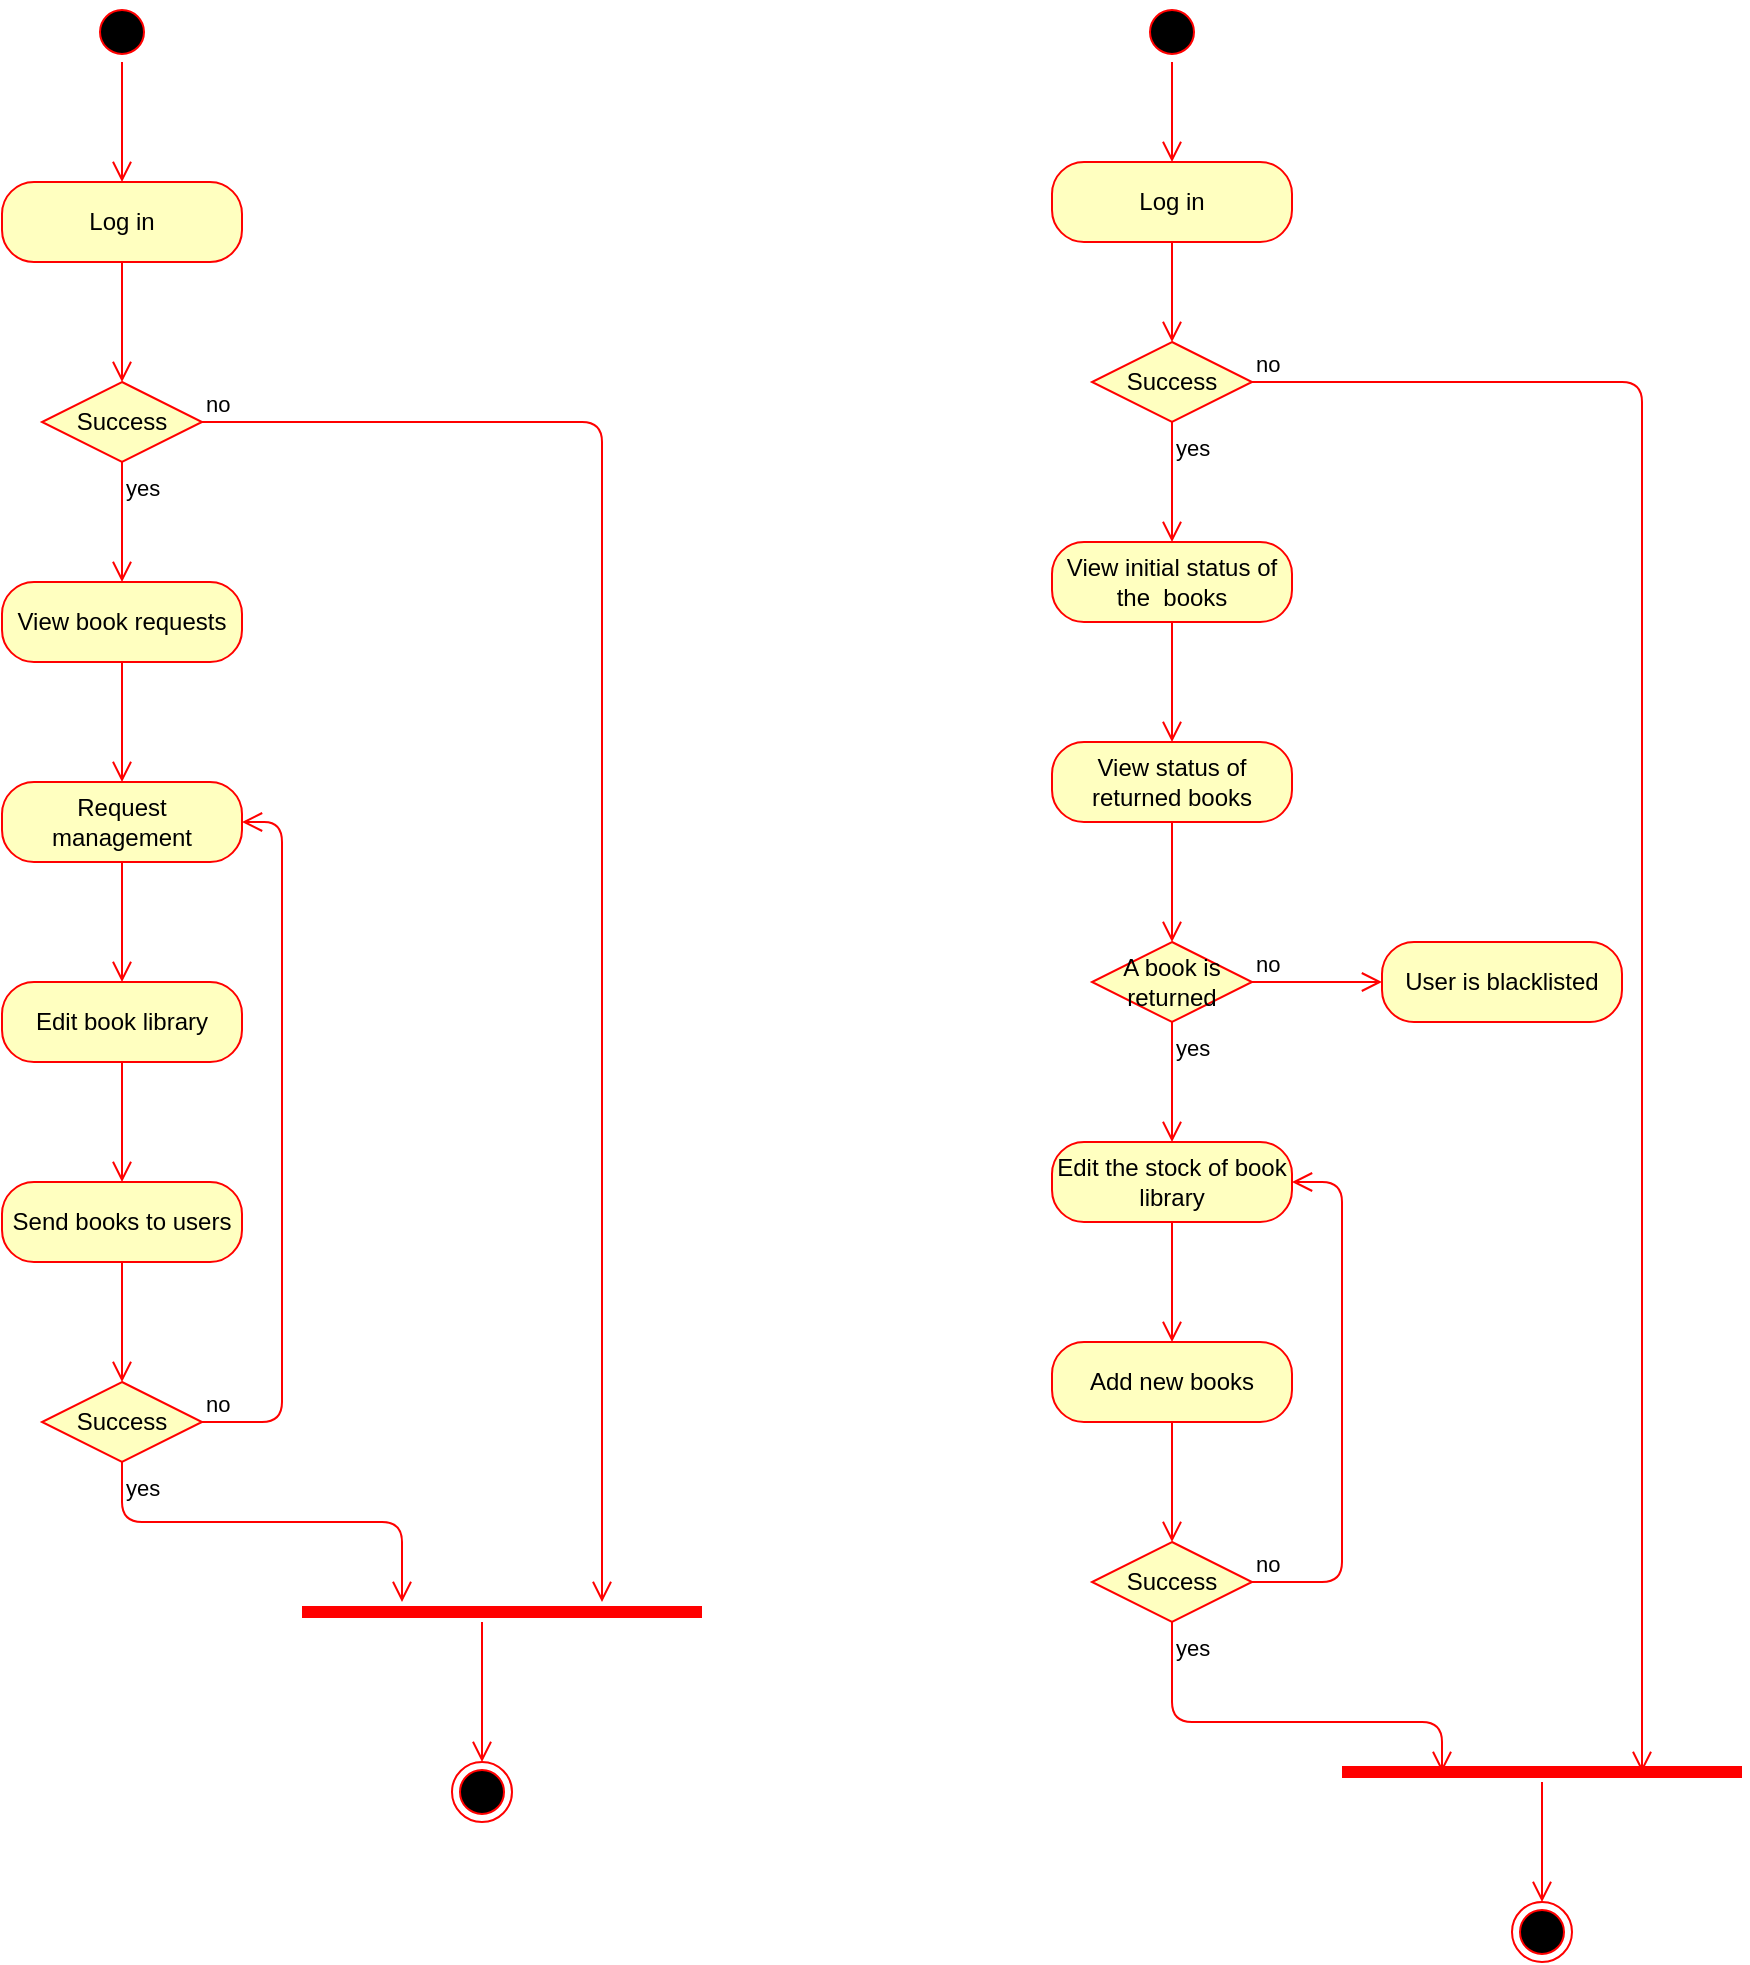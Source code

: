 <mxfile version="14.5.6" type="device"><diagram id="-wxe3TvTvSU7tkl0ibhX" name="Page-1"><mxGraphModel dx="1422" dy="794" grid="1" gridSize="10" guides="1" tooltips="1" connect="1" arrows="1" fold="1" page="1" pageScale="1" pageWidth="1169" pageHeight="827" math="0" shadow="0"><root><mxCell id="0"/><mxCell id="1" parent="0"/><mxCell id="KdkJ446dZiYa1OV8EKmb-1" value="" style="ellipse;html=1;shape=startState;fillColor=#000000;strokeColor=#ff0000;" vertex="1" parent="1"><mxGeometry x="105" y="80" width="30" height="30" as="geometry"/></mxCell><mxCell id="KdkJ446dZiYa1OV8EKmb-2" value="" style="edgeStyle=orthogonalEdgeStyle;html=1;verticalAlign=bottom;endArrow=open;endSize=8;strokeColor=#ff0000;" edge="1" source="KdkJ446dZiYa1OV8EKmb-1" parent="1"><mxGeometry relative="1" as="geometry"><mxPoint x="120" y="170" as="targetPoint"/></mxGeometry></mxCell><mxCell id="KdkJ446dZiYa1OV8EKmb-3" value="Log in" style="rounded=1;whiteSpace=wrap;html=1;arcSize=40;fontColor=#000000;fillColor=#ffffc0;strokeColor=#ff0000;" vertex="1" parent="1"><mxGeometry x="60" y="170" width="120" height="40" as="geometry"/></mxCell><mxCell id="KdkJ446dZiYa1OV8EKmb-4" value="" style="edgeStyle=orthogonalEdgeStyle;html=1;verticalAlign=bottom;endArrow=open;endSize=8;strokeColor=#ff0000;" edge="1" source="KdkJ446dZiYa1OV8EKmb-3" parent="1"><mxGeometry relative="1" as="geometry"><mxPoint x="120" y="270" as="targetPoint"/></mxGeometry></mxCell><mxCell id="KdkJ446dZiYa1OV8EKmb-5" value="Success" style="rhombus;whiteSpace=wrap;html=1;fillColor=#ffffc0;strokeColor=#ff0000;" vertex="1" parent="1"><mxGeometry x="80" y="270" width="80" height="40" as="geometry"/></mxCell><mxCell id="KdkJ446dZiYa1OV8EKmb-6" value="no" style="edgeStyle=orthogonalEdgeStyle;html=1;align=left;verticalAlign=bottom;endArrow=open;endSize=8;strokeColor=#ff0000;" edge="1" source="KdkJ446dZiYa1OV8EKmb-5" parent="1"><mxGeometry x="-1" relative="1" as="geometry"><mxPoint x="360" y="880" as="targetPoint"/><Array as="points"><mxPoint x="360" y="290"/></Array></mxGeometry></mxCell><mxCell id="KdkJ446dZiYa1OV8EKmb-7" value="yes" style="edgeStyle=orthogonalEdgeStyle;html=1;align=left;verticalAlign=top;endArrow=open;endSize=8;strokeColor=#ff0000;" edge="1" source="KdkJ446dZiYa1OV8EKmb-5" parent="1"><mxGeometry x="-1" relative="1" as="geometry"><mxPoint x="120" y="370" as="targetPoint"/></mxGeometry></mxCell><mxCell id="KdkJ446dZiYa1OV8EKmb-8" value="View book requests" style="rounded=1;whiteSpace=wrap;html=1;arcSize=40;fontColor=#000000;fillColor=#ffffc0;strokeColor=#ff0000;" vertex="1" parent="1"><mxGeometry x="60" y="370" width="120" height="40" as="geometry"/></mxCell><mxCell id="KdkJ446dZiYa1OV8EKmb-9" value="" style="edgeStyle=orthogonalEdgeStyle;html=1;verticalAlign=bottom;endArrow=open;endSize=8;strokeColor=#ff0000;" edge="1" source="KdkJ446dZiYa1OV8EKmb-8" parent="1"><mxGeometry relative="1" as="geometry"><mxPoint x="120" y="470" as="targetPoint"/></mxGeometry></mxCell><mxCell id="KdkJ446dZiYa1OV8EKmb-10" value="Request management" style="rounded=1;whiteSpace=wrap;html=1;arcSize=40;fontColor=#000000;fillColor=#ffffc0;strokeColor=#ff0000;" vertex="1" parent="1"><mxGeometry x="60" y="470" width="120" height="40" as="geometry"/></mxCell><mxCell id="KdkJ446dZiYa1OV8EKmb-11" value="" style="edgeStyle=orthogonalEdgeStyle;html=1;verticalAlign=bottom;endArrow=open;endSize=8;strokeColor=#ff0000;" edge="1" source="KdkJ446dZiYa1OV8EKmb-10" parent="1"><mxGeometry relative="1" as="geometry"><mxPoint x="120" y="570" as="targetPoint"/></mxGeometry></mxCell><mxCell id="KdkJ446dZiYa1OV8EKmb-12" value="Edit book library" style="rounded=1;whiteSpace=wrap;html=1;arcSize=40;fontColor=#000000;fillColor=#ffffc0;strokeColor=#ff0000;" vertex="1" parent="1"><mxGeometry x="60" y="570" width="120" height="40" as="geometry"/></mxCell><mxCell id="KdkJ446dZiYa1OV8EKmb-13" value="" style="edgeStyle=orthogonalEdgeStyle;html=1;verticalAlign=bottom;endArrow=open;endSize=8;strokeColor=#ff0000;" edge="1" source="KdkJ446dZiYa1OV8EKmb-12" parent="1"><mxGeometry relative="1" as="geometry"><mxPoint x="120" y="670" as="targetPoint"/></mxGeometry></mxCell><mxCell id="KdkJ446dZiYa1OV8EKmb-14" value="Send books to users" style="rounded=1;whiteSpace=wrap;html=1;arcSize=40;fontColor=#000000;fillColor=#ffffc0;strokeColor=#ff0000;" vertex="1" parent="1"><mxGeometry x="60" y="670" width="120" height="40" as="geometry"/></mxCell><mxCell id="KdkJ446dZiYa1OV8EKmb-15" value="" style="edgeStyle=orthogonalEdgeStyle;html=1;verticalAlign=bottom;endArrow=open;endSize=8;strokeColor=#ff0000;" edge="1" source="KdkJ446dZiYa1OV8EKmb-14" parent="1"><mxGeometry relative="1" as="geometry"><mxPoint x="120" y="770" as="targetPoint"/></mxGeometry></mxCell><mxCell id="KdkJ446dZiYa1OV8EKmb-16" value="Success" style="rhombus;whiteSpace=wrap;html=1;fillColor=#ffffc0;strokeColor=#ff0000;" vertex="1" parent="1"><mxGeometry x="80" y="770" width="80" height="40" as="geometry"/></mxCell><mxCell id="KdkJ446dZiYa1OV8EKmb-17" value="no" style="edgeStyle=orthogonalEdgeStyle;html=1;align=left;verticalAlign=bottom;endArrow=open;endSize=8;strokeColor=#ff0000;entryX=1;entryY=0.5;entryDx=0;entryDy=0;" edge="1" source="KdkJ446dZiYa1OV8EKmb-16" parent="1" target="KdkJ446dZiYa1OV8EKmb-10"><mxGeometry x="-1" relative="1" as="geometry"><mxPoint x="260" y="790" as="targetPoint"/><Array as="points"><mxPoint x="200" y="790"/><mxPoint x="200" y="490"/></Array></mxGeometry></mxCell><mxCell id="KdkJ446dZiYa1OV8EKmb-18" value="yes" style="edgeStyle=orthogonalEdgeStyle;html=1;align=left;verticalAlign=top;endArrow=open;endSize=8;strokeColor=#ff0000;" edge="1" source="KdkJ446dZiYa1OV8EKmb-16" parent="1"><mxGeometry x="-1" relative="1" as="geometry"><mxPoint x="260" y="880" as="targetPoint"/><Array as="points"><mxPoint x="120" y="840"/><mxPoint x="260" y="840"/></Array></mxGeometry></mxCell><mxCell id="KdkJ446dZiYa1OV8EKmb-19" value="" style="shape=line;html=1;strokeWidth=6;strokeColor=#ff0000;" vertex="1" parent="1"><mxGeometry x="210" y="880" width="200" height="10" as="geometry"/></mxCell><mxCell id="KdkJ446dZiYa1OV8EKmb-20" value="" style="edgeStyle=orthogonalEdgeStyle;html=1;verticalAlign=bottom;endArrow=open;endSize=8;strokeColor=#ff0000;" edge="1" source="KdkJ446dZiYa1OV8EKmb-19" parent="1"><mxGeometry relative="1" as="geometry"><mxPoint x="300" y="960" as="targetPoint"/><Array as="points"><mxPoint x="300" y="960"/></Array></mxGeometry></mxCell><mxCell id="KdkJ446dZiYa1OV8EKmb-21" value="" style="ellipse;html=1;shape=endState;fillColor=#000000;strokeColor=#ff0000;" vertex="1" parent="1"><mxGeometry x="285" y="960" width="30" height="30" as="geometry"/></mxCell><mxCell id="KdkJ446dZiYa1OV8EKmb-24" value="" style="ellipse;html=1;shape=startState;fillColor=#000000;strokeColor=#ff0000;" vertex="1" parent="1"><mxGeometry x="630" y="80" width="30" height="30" as="geometry"/></mxCell><mxCell id="KdkJ446dZiYa1OV8EKmb-25" value="" style="edgeStyle=orthogonalEdgeStyle;html=1;verticalAlign=bottom;endArrow=open;endSize=8;strokeColor=#ff0000;" edge="1" source="KdkJ446dZiYa1OV8EKmb-24" parent="1"><mxGeometry relative="1" as="geometry"><mxPoint x="645" y="160" as="targetPoint"/><Array as="points"><mxPoint x="645" y="160"/><mxPoint x="645" y="160"/></Array></mxGeometry></mxCell><mxCell id="KdkJ446dZiYa1OV8EKmb-26" value="Log in" style="rounded=1;whiteSpace=wrap;html=1;arcSize=40;fontColor=#000000;fillColor=#ffffc0;strokeColor=#ff0000;" vertex="1" parent="1"><mxGeometry x="585" y="160" width="120" height="40" as="geometry"/></mxCell><mxCell id="KdkJ446dZiYa1OV8EKmb-27" value="" style="edgeStyle=orthogonalEdgeStyle;html=1;verticalAlign=bottom;endArrow=open;endSize=8;strokeColor=#ff0000;" edge="1" source="KdkJ446dZiYa1OV8EKmb-26" parent="1"><mxGeometry relative="1" as="geometry"><mxPoint x="645" y="250" as="targetPoint"/></mxGeometry></mxCell><mxCell id="KdkJ446dZiYa1OV8EKmb-31" value="Success" style="rhombus;whiteSpace=wrap;html=1;fillColor=#ffffc0;strokeColor=#ff0000;" vertex="1" parent="1"><mxGeometry x="605" y="250" width="80" height="40" as="geometry"/></mxCell><mxCell id="KdkJ446dZiYa1OV8EKmb-32" value="no" style="edgeStyle=orthogonalEdgeStyle;html=1;align=left;verticalAlign=bottom;endArrow=open;endSize=8;strokeColor=#ff0000;entryX=0.75;entryY=0.5;entryDx=0;entryDy=0;entryPerimeter=0;" edge="1" source="KdkJ446dZiYa1OV8EKmb-31" parent="1" target="KdkJ446dZiYa1OV8EKmb-50"><mxGeometry x="-1" relative="1" as="geometry"><mxPoint x="910" y="920" as="targetPoint"/></mxGeometry></mxCell><mxCell id="KdkJ446dZiYa1OV8EKmb-33" value="yes" style="edgeStyle=orthogonalEdgeStyle;html=1;align=left;verticalAlign=top;endArrow=open;endSize=8;strokeColor=#ff0000;" edge="1" source="KdkJ446dZiYa1OV8EKmb-31" parent="1"><mxGeometry x="-1" relative="1" as="geometry"><mxPoint x="645" y="350" as="targetPoint"/></mxGeometry></mxCell><mxCell id="KdkJ446dZiYa1OV8EKmb-34" value="View initial status of the&amp;nbsp; books" style="rounded=1;whiteSpace=wrap;html=1;arcSize=40;fontColor=#000000;fillColor=#ffffc0;strokeColor=#ff0000;" vertex="1" parent="1"><mxGeometry x="585" y="350" width="120" height="40" as="geometry"/></mxCell><mxCell id="KdkJ446dZiYa1OV8EKmb-35" value="" style="edgeStyle=orthogonalEdgeStyle;html=1;verticalAlign=bottom;endArrow=open;endSize=8;strokeColor=#ff0000;" edge="1" source="KdkJ446dZiYa1OV8EKmb-34" parent="1"><mxGeometry relative="1" as="geometry"><mxPoint x="645" y="450" as="targetPoint"/></mxGeometry></mxCell><mxCell id="KdkJ446dZiYa1OV8EKmb-36" value="View status of returned books" style="rounded=1;whiteSpace=wrap;html=1;arcSize=40;fontColor=#000000;fillColor=#ffffc0;strokeColor=#ff0000;" vertex="1" parent="1"><mxGeometry x="585" y="450" width="120" height="40" as="geometry"/></mxCell><mxCell id="KdkJ446dZiYa1OV8EKmb-37" value="" style="edgeStyle=orthogonalEdgeStyle;html=1;verticalAlign=bottom;endArrow=open;endSize=8;strokeColor=#ff0000;" edge="1" source="KdkJ446dZiYa1OV8EKmb-36" parent="1"><mxGeometry relative="1" as="geometry"><mxPoint x="645" y="550" as="targetPoint"/></mxGeometry></mxCell><mxCell id="KdkJ446dZiYa1OV8EKmb-38" value="Edit the stock of book library" style="rounded=1;whiteSpace=wrap;html=1;arcSize=40;fontColor=#000000;fillColor=#ffffc0;strokeColor=#ff0000;" vertex="1" parent="1"><mxGeometry x="585" y="650" width="120" height="40" as="geometry"/></mxCell><mxCell id="KdkJ446dZiYa1OV8EKmb-39" value="" style="edgeStyle=orthogonalEdgeStyle;html=1;verticalAlign=bottom;endArrow=open;endSize=8;strokeColor=#ff0000;" edge="1" source="KdkJ446dZiYa1OV8EKmb-38" parent="1"><mxGeometry relative="1" as="geometry"><mxPoint x="645" y="750" as="targetPoint"/></mxGeometry></mxCell><mxCell id="KdkJ446dZiYa1OV8EKmb-40" value="A book is returned" style="rhombus;whiteSpace=wrap;html=1;fillColor=#ffffc0;strokeColor=#ff0000;" vertex="1" parent="1"><mxGeometry x="605" y="550" width="80" height="40" as="geometry"/></mxCell><mxCell id="KdkJ446dZiYa1OV8EKmb-41" value="no" style="edgeStyle=orthogonalEdgeStyle;html=1;align=left;verticalAlign=bottom;endArrow=open;endSize=8;strokeColor=#ff0000;" edge="1" source="KdkJ446dZiYa1OV8EKmb-40" parent="1"><mxGeometry x="-1" relative="1" as="geometry"><mxPoint x="750" y="570" as="targetPoint"/><Array as="points"><mxPoint x="720" y="570"/><mxPoint x="720" y="570"/></Array></mxGeometry></mxCell><mxCell id="KdkJ446dZiYa1OV8EKmb-42" value="yes" style="edgeStyle=orthogonalEdgeStyle;html=1;align=left;verticalAlign=top;endArrow=open;endSize=8;strokeColor=#ff0000;" edge="1" source="KdkJ446dZiYa1OV8EKmb-40" parent="1"><mxGeometry x="-1" relative="1" as="geometry"><mxPoint x="645" y="650" as="targetPoint"/></mxGeometry></mxCell><mxCell id="KdkJ446dZiYa1OV8EKmb-43" value="User is blacklisted" style="rounded=1;whiteSpace=wrap;html=1;arcSize=40;fontColor=#000000;fillColor=#ffffc0;strokeColor=#ff0000;" vertex="1" parent="1"><mxGeometry x="750" y="550" width="120" height="40" as="geometry"/></mxCell><mxCell id="KdkJ446dZiYa1OV8EKmb-45" value="Add new books" style="rounded=1;whiteSpace=wrap;html=1;arcSize=40;fontColor=#000000;fillColor=#ffffc0;strokeColor=#ff0000;" vertex="1" parent="1"><mxGeometry x="585" y="750" width="120" height="40" as="geometry"/></mxCell><mxCell id="KdkJ446dZiYa1OV8EKmb-46" value="" style="edgeStyle=orthogonalEdgeStyle;html=1;verticalAlign=bottom;endArrow=open;endSize=8;strokeColor=#ff0000;" edge="1" source="KdkJ446dZiYa1OV8EKmb-45" parent="1"><mxGeometry relative="1" as="geometry"><mxPoint x="645" y="850" as="targetPoint"/></mxGeometry></mxCell><mxCell id="KdkJ446dZiYa1OV8EKmb-47" value="Success" style="rhombus;whiteSpace=wrap;html=1;fillColor=#ffffc0;strokeColor=#ff0000;" vertex="1" parent="1"><mxGeometry x="605" y="850" width="80" height="40" as="geometry"/></mxCell><mxCell id="KdkJ446dZiYa1OV8EKmb-48" value="no" style="edgeStyle=orthogonalEdgeStyle;html=1;align=left;verticalAlign=bottom;endArrow=open;endSize=8;strokeColor=#ff0000;entryX=1;entryY=0.5;entryDx=0;entryDy=0;" edge="1" source="KdkJ446dZiYa1OV8EKmb-47" parent="1" target="KdkJ446dZiYa1OV8EKmb-38"><mxGeometry x="-1" relative="1" as="geometry"><mxPoint x="785" y="870" as="targetPoint"/><Array as="points"><mxPoint x="730" y="870"/><mxPoint x="730" y="670"/></Array></mxGeometry></mxCell><mxCell id="KdkJ446dZiYa1OV8EKmb-49" value="yes" style="edgeStyle=orthogonalEdgeStyle;html=1;align=left;verticalAlign=top;endArrow=open;endSize=8;strokeColor=#ff0000;entryX=0.25;entryY=0.5;entryDx=0;entryDy=0;entryPerimeter=0;" edge="1" source="KdkJ446dZiYa1OV8EKmb-47" parent="1" target="KdkJ446dZiYa1OV8EKmb-50"><mxGeometry x="-1" relative="1" as="geometry"><mxPoint x="645" y="950" as="targetPoint"/><Array as="points"><mxPoint x="645" y="940"/><mxPoint x="780" y="940"/></Array></mxGeometry></mxCell><mxCell id="KdkJ446dZiYa1OV8EKmb-50" value="" style="shape=line;html=1;strokeWidth=6;strokeColor=#ff0000;" vertex="1" parent="1"><mxGeometry x="730" y="960" width="200" height="10" as="geometry"/></mxCell><mxCell id="KdkJ446dZiYa1OV8EKmb-51" value="" style="edgeStyle=orthogonalEdgeStyle;html=1;verticalAlign=bottom;endArrow=open;endSize=8;strokeColor=#ff0000;" edge="1" source="KdkJ446dZiYa1OV8EKmb-50" parent="1"><mxGeometry relative="1" as="geometry"><mxPoint x="830" y="1030" as="targetPoint"/></mxGeometry></mxCell><mxCell id="KdkJ446dZiYa1OV8EKmb-52" value="" style="ellipse;html=1;shape=endState;fillColor=#000000;strokeColor=#ff0000;" vertex="1" parent="1"><mxGeometry x="815" y="1030" width="30" height="30" as="geometry"/></mxCell></root></mxGraphModel></diagram></mxfile>